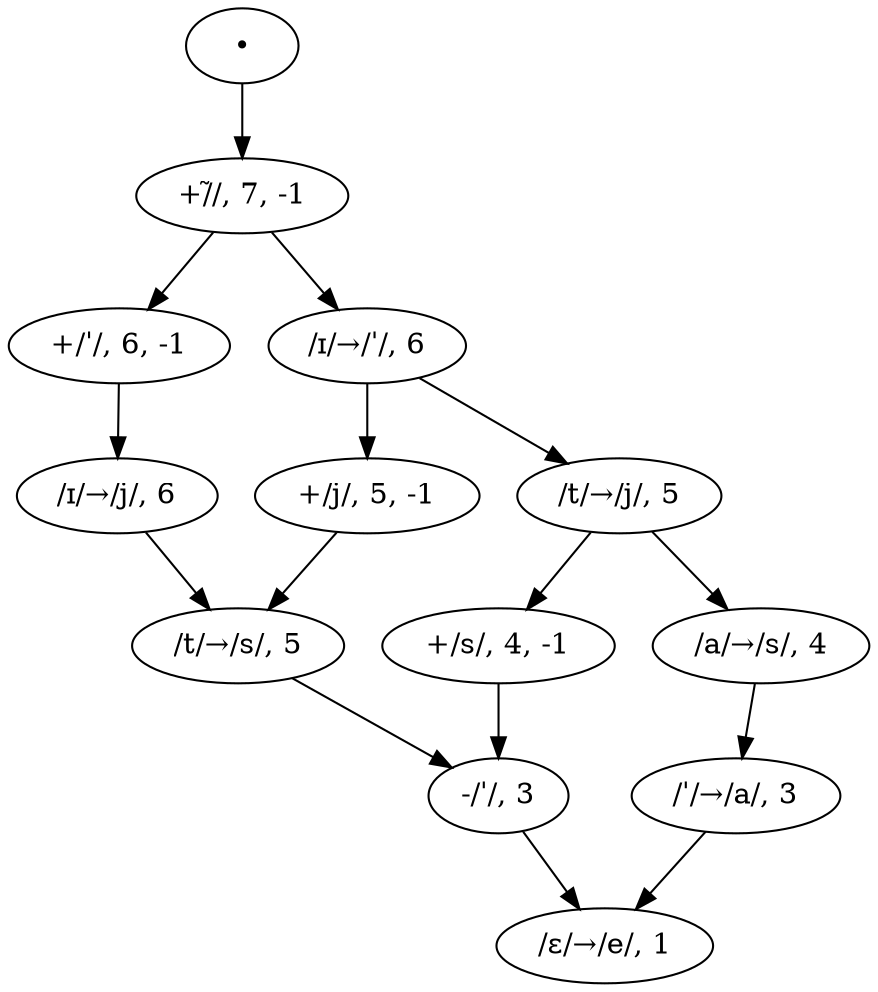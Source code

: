// Initial edits graph for "lɛɡˈatɪɔ" to "leɡasjˈɔ̃"
digraph {
	0 [label="∙"]
	1 [label="+/̃/, 7, -1"]
	2 [label="+/ˈ/, 6, -1"]
	3 [label="/ɪ/→/j/, 6"]
	4 [label="/t/→/s/, 5"]
	5 [label="-/ˈ/, 3"]
	6 [label="/ɛ/→/e/, 1"]
	7 [label="/ɪ/→/ˈ/, 6"]
	8 [label="+/j/, 5, -1"]
	9 [label="/t/→/j/, 5"]
	10 [label="+/s/, 4, -1"]
	11 [label="/a/→/s/, 4"]
	12 [label="/ˈ/→/a/, 3"]
	0 -> 1
	1 -> 2
	1 -> 7
	2 -> 3
	3 -> 4
	4 -> 5
	5 -> 6
	7 -> 8
	7 -> 9
	8 -> 4
	9 -> 10
	9 -> 11
	10 -> 5
	11 -> 12
	12 -> 6
}
